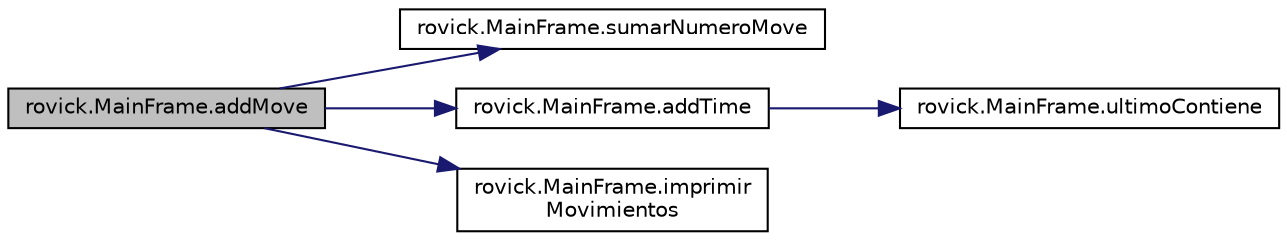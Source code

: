 digraph "rovick.MainFrame.addMove"
{
  edge [fontname="Helvetica",fontsize="10",labelfontname="Helvetica",labelfontsize="10"];
  node [fontname="Helvetica",fontsize="10",shape=record];
  rankdir="LR";
  Node0 [label="rovick.MainFrame.addMove",height=0.2,width=0.4,color="black", fillcolor="grey75", style="filled", fontcolor="black"];
  Node0 -> Node1 [color="midnightblue",fontsize="10",style="solid",fontname="Helvetica"];
  Node1 [label="rovick.MainFrame.sumarNumeroMove",height=0.2,width=0.4,color="black", fillcolor="white", style="filled",URL="$classrovick_1_1_main_frame.html#a724eeaf4315d25cbeae55131e775b2cb"];
  Node0 -> Node2 [color="midnightblue",fontsize="10",style="solid",fontname="Helvetica"];
  Node2 [label="rovick.MainFrame.addTime",height=0.2,width=0.4,color="black", fillcolor="white", style="filled",URL="$classrovick_1_1_main_frame.html#a6427827ba7ae6ec2db0c2fedaa60b196"];
  Node2 -> Node3 [color="midnightblue",fontsize="10",style="solid",fontname="Helvetica"];
  Node3 [label="rovick.MainFrame.ultimoContiene",height=0.2,width=0.4,color="black", fillcolor="white", style="filled",URL="$classrovick_1_1_main_frame.html#a115fa1a1d9c876f4e7cc647563af0c4a"];
  Node0 -> Node4 [color="midnightblue",fontsize="10",style="solid",fontname="Helvetica"];
  Node4 [label="rovick.MainFrame.imprimir\lMovimientos",height=0.2,width=0.4,color="black", fillcolor="white", style="filled",URL="$classrovick_1_1_main_frame.html#ab1aea5aaaa8b8b695b3c30c08a2fb705"];
}
